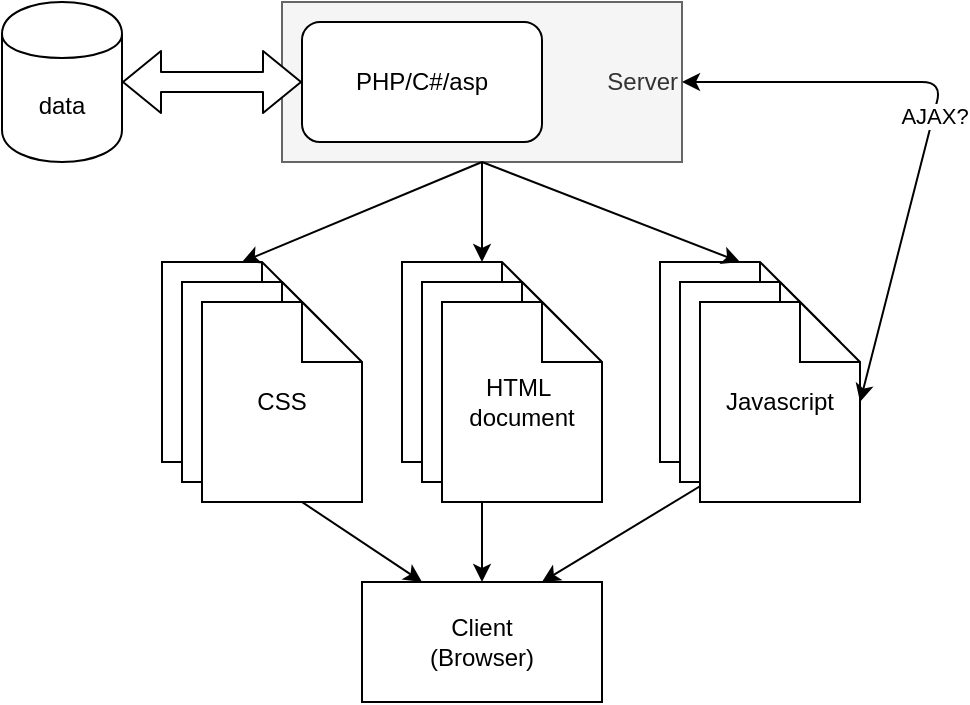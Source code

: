 <mxfile version="13.7.9" type="device" pages="6"><diagram id="f6585001-5d47-1c25-4072-b72c38874846" name="Classic"><mxGraphModel dx="2249" dy="832" grid="1" gridSize="10" guides="1" tooltips="1" connect="1" arrows="1" fold="1" page="1" pageScale="1" pageWidth="827" pageHeight="1169" background="#ffffff" math="0" shadow="0"><root><mxCell id="0"/><mxCell id="1" parent="0"/><mxCell id="5bed612f965ca901-1" value="Server" style="rounded=0;whiteSpace=wrap;html=1;align=right;fillColor=#f5f5f5;strokeColor=#666666;fontColor=#333333;" parent="1" vertex="1"><mxGeometry y="30" width="200" height="80" as="geometry"/></mxCell><mxCell id="5bed612f965ca901-2" value="Client&lt;br&gt;(Browser)&lt;br&gt;" style="rounded=0;whiteSpace=wrap;html=1;" parent="1" vertex="1"><mxGeometry x="40" y="320" width="120" height="60" as="geometry"/></mxCell><mxCell id="5bed612f965ca901-3" value="data" style="shape=cylinder;whiteSpace=wrap;html=1;boundedLbl=1;backgroundOutline=1;" parent="1" vertex="1"><mxGeometry x="-140" y="30" width="60" height="80" as="geometry"/></mxCell><mxCell id="5bed612f965ca901-5" value="HTML&amp;nbsp;&lt;br&gt;document&lt;br&gt;" style="shape=note;whiteSpace=wrap;html=1;backgroundOutline=1;" parent="1" vertex="1"><mxGeometry x="60" y="160" width="80" height="100" as="geometry"/></mxCell><mxCell id="5bed612f965ca901-6" value="" style="endArrow=classic;html=1;exitX=0.5;exitY=1;entryX=0.5;entryY=0;" parent="1" source="5bed612f965ca901-1" target="5bed612f965ca901-5" edge="1"><mxGeometry width="50" height="50" relative="1" as="geometry"><mxPoint x="220" y="150" as="sourcePoint"/><mxPoint x="270" y="100" as="targetPoint"/></mxGeometry></mxCell><mxCell id="5bed612f965ca901-7" value="" style="endArrow=classic;html=1;entryX=0.5;entryY=0;" parent="1" source="5bed612f965ca901-5" target="5bed612f965ca901-2" edge="1"><mxGeometry width="50" height="50" relative="1" as="geometry"><mxPoint x="-70" y="300" as="sourcePoint"/><mxPoint x="-20" y="250" as="targetPoint"/></mxGeometry></mxCell><mxCell id="5bed612f965ca901-8" value="PHP/C#/asp" style="rounded=1;whiteSpace=wrap;html=1;" parent="1" vertex="1"><mxGeometry x="10" y="40" width="120" height="60" as="geometry"/></mxCell><mxCell id="5bed612f965ca901-10" value="Javascript&lt;br&gt;" style="shape=note;whiteSpace=wrap;html=1;backgroundOutline=1;" parent="1" vertex="1"><mxGeometry x="189" y="160" width="80" height="100" as="geometry"/></mxCell><mxCell id="5bed612f965ca901-11" value="CSS&lt;br&gt;" style="shape=note;whiteSpace=wrap;html=1;backgroundOutline=1;" parent="1" vertex="1"><mxGeometry x="-60" y="160" width="80" height="100" as="geometry"/></mxCell><mxCell id="5bed612f965ca901-12" value="" style="endArrow=classic;html=1;exitX=0.5;exitY=1;entryX=0.5;entryY=0;" parent="1" source="5bed612f965ca901-1" target="5bed612f965ca901-11" edge="1"><mxGeometry width="50" height="50" relative="1" as="geometry"><mxPoint x="-130" y="270" as="sourcePoint"/><mxPoint x="-80" y="220" as="targetPoint"/></mxGeometry></mxCell><mxCell id="5bed612f965ca901-13" value="" style="endArrow=classic;html=1;exitX=0.5;exitY=1;entryX=0.5;entryY=0;" parent="1" source="5bed612f965ca901-1" target="5bed612f965ca901-10" edge="1"><mxGeometry width="50" height="50" relative="1" as="geometry"><mxPoint x="80" y="120" as="sourcePoint"/><mxPoint x="10" y="170" as="targetPoint"/></mxGeometry></mxCell><mxCell id="5bed612f965ca901-14" value="" style="endArrow=classic;html=1;exitX=0.5;exitY=1;entryX=0.25;entryY=0;" parent="1" source="5bed612f965ca901-11" target="5bed612f965ca901-2" edge="1"><mxGeometry width="50" height="50" relative="1" as="geometry"><mxPoint x="140" y="120" as="sourcePoint"/><mxPoint x="200" y="170" as="targetPoint"/></mxGeometry></mxCell><mxCell id="5bed612f965ca901-15" value="" style="endArrow=classic;html=1;exitX=0.5;exitY=1;entryX=0.75;entryY=0;" parent="1" source="5bed612f965ca901-10" target="5bed612f965ca901-2" edge="1"><mxGeometry width="50" height="50" relative="1" as="geometry"><mxPoint x="150" y="130" as="sourcePoint"/><mxPoint x="210" y="180" as="targetPoint"/></mxGeometry></mxCell><mxCell id="5bed612f965ca901-4" value="" style="shape=flexArrow;endArrow=classic;startArrow=classic;html=1;fillColor=#ffffff;exitX=1;exitY=0.5;" parent="1" source="5bed612f965ca901-3" target="5bed612f965ca901-8" edge="1"><mxGeometry width="50" height="50" relative="1" as="geometry"><mxPoint x="-40" y="-40" as="sourcePoint"/><mxPoint x="10" y="-90" as="targetPoint"/></mxGeometry></mxCell><mxCell id="5bed612f965ca901-9" value="HTML&amp;nbsp;&lt;br&gt;document&lt;br&gt;" style="shape=note;whiteSpace=wrap;html=1;backgroundOutline=1;" parent="1" vertex="1"><mxGeometry x="70" y="170" width="80" height="100" as="geometry"/></mxCell><mxCell id="5bed612f965ca901-16" value="CSS&lt;br&gt;" style="shape=note;whiteSpace=wrap;html=1;backgroundOutline=1;" parent="1" vertex="1"><mxGeometry x="-50" y="170" width="80" height="100" as="geometry"/></mxCell><mxCell id="5bed612f965ca901-17" value="Javascript&lt;br&gt;" style="shape=note;whiteSpace=wrap;html=1;backgroundOutline=1;" parent="1" vertex="1"><mxGeometry x="199" y="170" width="80" height="100" as="geometry"/></mxCell><mxCell id="5bed612f965ca901-18" value="CSS&lt;br&gt;" style="shape=note;whiteSpace=wrap;html=1;backgroundOutline=1;" parent="1" vertex="1"><mxGeometry x="-40" y="180" width="80" height="100" as="geometry"/></mxCell><mxCell id="5bed612f965ca901-19" value="HTML&amp;nbsp;&lt;br&gt;document&lt;br&gt;" style="shape=note;whiteSpace=wrap;html=1;backgroundOutline=1;" parent="1" vertex="1"><mxGeometry x="80" y="180" width="80" height="100" as="geometry"/></mxCell><mxCell id="5bed612f965ca901-20" value="Javascript&lt;br&gt;" style="shape=note;whiteSpace=wrap;html=1;backgroundOutline=1;" parent="1" vertex="1"><mxGeometry x="209" y="180" width="80" height="100" as="geometry"/></mxCell><mxCell id="5bed612f965ca901-21" value="AJAX?" style="endArrow=classic;html=1;entryX=1;entryY=0.5;exitX=1;exitY=0.5;startArrow=classic;startFill=1;" parent="1" source="5bed612f965ca901-20" target="5bed612f965ca901-1" edge="1"><mxGeometry width="50" height="50" relative="1" as="geometry"><mxPoint x="290" y="260" as="sourcePoint"/><mxPoint x="340" y="210" as="targetPoint"/><Array as="points"><mxPoint x="330" y="70"/></Array></mxGeometry></mxCell></root></mxGraphModel></diagram><diagram id="54947a5d-7222-45c7-089c-ba152c33eb0d" name="Modern"><mxGraphModel dx="2249" dy="2001" grid="1" gridSize="10" guides="1" tooltips="1" connect="1" arrows="1" fold="1" page="1" pageScale="1" pageWidth="827" pageHeight="1169" math="0" shadow="0"><root><mxCell id="0"/><mxCell id="1" parent="0"/><mxCell id="5bed612f965ca901-4" value="Frameworks" style="rounded=1;whiteSpace=wrap;html=1;align=center;verticalAlign=top;fillColor=#fff2cc;strokeColor=#d6b656;horizontal=0;" parent="1" vertex="1"><mxGeometry x="-80" y="130" width="320" height="150" as="geometry"/></mxCell><mxCell id="5bed612f965ca901-1" value="Server" style="rounded=0;whiteSpace=wrap;html=1;align=left;fillColor=#f5f5f5;strokeColor=#666666;fontColor=#333333;" parent="1" vertex="1"><mxGeometry x="35" y="50" width="295" height="60" as="geometry"/></mxCell><mxCell id="5bed612f965ca901-2" value="Client&lt;br&gt;(Browser)&lt;br&gt;" style="rounded=0;whiteSpace=wrap;html=1;" parent="1" vertex="1"><mxGeometry x="40" y="320" width="120" height="60" as="geometry"/></mxCell><mxCell id="5bed612f965ca901-3" value="data" style="shape=cylinder;whiteSpace=wrap;html=1;boundedLbl=1;backgroundOutline=1;" parent="1" vertex="1"><mxGeometry x="230" y="-80" width="60" height="80" as="geometry"/></mxCell><mxCell id="5bed612f965ca901-5" value="HTML&amp;nbsp;&lt;br&gt;document&lt;br&gt;" style="shape=note;whiteSpace=wrap;html=1;backgroundOutline=1;" parent="1" vertex="1"><mxGeometry x="60" y="160" width="80" height="100" as="geometry"/></mxCell><mxCell id="5bed612f965ca901-6" value="" style="endArrow=classic;html=1;exitX=0.5;exitY=1;entryX=0.5;entryY=0;" parent="1" source="5bed612f965ca901-1" target="5bed612f965ca901-5" edge="1"><mxGeometry width="50" height="50" relative="1" as="geometry"><mxPoint x="220" y="150" as="sourcePoint"/><mxPoint x="270" y="100" as="targetPoint"/></mxGeometry></mxCell><mxCell id="5bed612f965ca901-7" value="" style="endArrow=classic;html=1;entryX=0.5;entryY=0;" parent="1" source="5bed612f965ca901-5" target="5bed612f965ca901-2" edge="1"><mxGeometry width="50" height="50" relative="1" as="geometry"><mxPoint x="-70" y="300" as="sourcePoint"/><mxPoint x="-20" y="250" as="targetPoint"/></mxGeometry></mxCell><mxCell id="5bed612f965ca901-8" value="PHP/C#/asp" style="rounded=1;whiteSpace=wrap;html=1;" parent="1" vertex="1"><mxGeometry x="50" y="-50" width="120" height="60" as="geometry"/></mxCell><mxCell id="5bed612f965ca901-9" value="" style="endArrow=classic;html=1;exitX=0.5;exitY=1;entryX=0.5;entryY=0;" parent="1" source="5bed612f965ca901-8" target="5bed612f965ca901-1" edge="1"><mxGeometry width="50" height="50" relative="1" as="geometry"><mxPoint x="240" y="20" as="sourcePoint"/><mxPoint x="290" y="-30" as="targetPoint"/></mxGeometry></mxCell><mxCell id="5bed612f965ca901-10" value="Javascript&lt;br&gt;" style="shape=note;whiteSpace=wrap;html=1;backgroundOutline=1;" parent="1" vertex="1"><mxGeometry x="150" y="160" width="80" height="100" as="geometry"/></mxCell><mxCell id="5bed612f965ca901-11" value="CSS&lt;br&gt;" style="shape=note;whiteSpace=wrap;html=1;backgroundOutline=1;" parent="1" vertex="1"><mxGeometry x="-40" y="160" width="80" height="100" as="geometry"/></mxCell><mxCell id="5bed612f965ca901-12" value="" style="endArrow=classic;html=1;exitX=0.5;exitY=1;entryX=0.5;entryY=0;" parent="1" source="5bed612f965ca901-1" target="5bed612f965ca901-11" edge="1"><mxGeometry width="50" height="50" relative="1" as="geometry"><mxPoint x="-130" y="270" as="sourcePoint"/><mxPoint x="-80" y="220" as="targetPoint"/></mxGeometry></mxCell><mxCell id="5bed612f965ca901-13" value="" style="endArrow=classic;html=1;exitX=0.5;exitY=1;entryX=0.5;entryY=0;" parent="1" source="5bed612f965ca901-1" target="5bed612f965ca901-10" edge="1"><mxGeometry width="50" height="50" relative="1" as="geometry"><mxPoint x="80" y="120" as="sourcePoint"/><mxPoint x="10" y="170" as="targetPoint"/></mxGeometry></mxCell><mxCell id="5bed612f965ca901-14" value="" style="endArrow=classic;html=1;exitX=0.5;exitY=1;entryX=0.25;entryY=0;" parent="1" source="5bed612f965ca901-11" target="5bed612f965ca901-2" edge="1"><mxGeometry width="50" height="50" relative="1" as="geometry"><mxPoint x="140" y="120" as="sourcePoint"/><mxPoint x="200" y="170" as="targetPoint"/></mxGeometry></mxCell><mxCell id="5bed612f965ca901-15" value="" style="endArrow=classic;html=1;exitX=0.5;exitY=1;entryX=0.75;entryY=0;" parent="1" source="5bed612f965ca901-10" target="5bed612f965ca901-2" edge="1"><mxGeometry width="50" height="50" relative="1" as="geometry"><mxPoint x="150" y="130" as="sourcePoint"/><mxPoint x="210" y="180" as="targetPoint"/></mxGeometry></mxCell><mxCell id="5bed612f965ca901-16" value="CRUD" style="endArrow=classic;startArrow=classic;html=1;exitX=1;exitY=0.5;entryX=0.5;entryY=1;" parent="1" source="5bed612f965ca901-10" target="5bed612f965ca901-17" edge="1"><mxGeometry width="50" height="50" relative="1" as="geometry"><mxPoint x="180" y="370" as="sourcePoint"/><mxPoint x="230" y="320" as="targetPoint"/><Array as="points"><mxPoint x="260" y="210"/></Array></mxGeometry></mxCell><mxCell id="5bed612f965ca901-17" value="ORM/API" style="rounded=0;whiteSpace=wrap;html=1;" parent="1" vertex="1"><mxGeometry x="200" y="60" width="120" height="40" as="geometry"/></mxCell><mxCell id="5bed612f965ca901-18" value="" style="shape=flexArrow;endArrow=classic;startArrow=classic;html=1;fillColor=#ffffff;exitX=0.5;exitY=0;entryX=0.5;entryY=1;" parent="1" source="5bed612f965ca901-17" target="5bed612f965ca901-3" edge="1"><mxGeometry width="50" height="50" relative="1" as="geometry"><mxPoint x="380" as="sourcePoint"/><mxPoint x="430" y="-50" as="targetPoint"/></mxGeometry></mxCell></root></mxGraphModel></diagram><diagram id="ea963403-2d55-29d6-6117-444f69ac4ac4" name="DOM"><mxGraphModel dx="1422" dy="832" grid="1" gridSize="10" guides="1" tooltips="1" connect="1" arrows="1" fold="1" page="1" pageScale="1" pageWidth="827" pageHeight="1169" background="#ffffff" math="0" shadow="0"><root><mxCell id="0"/><mxCell id="1" parent="0"/><mxCell id="9hGd9jdS4G6yH1FZ0-98-31" value="html" style="whiteSpace=wrap;html=1;fillColor=#dae8fc;strokeColor=#6c8ebf;" vertex="1" parent="1"><mxGeometry x="808" y="590" width="100" height="40" as="geometry"/></mxCell><mxCell id="9hGd9jdS4G6yH1FZ0-98-32" value="head" style="whiteSpace=wrap;html=1;fillColor=#fff2cc;strokeColor=#d6b656;" vertex="1" parent="1"><mxGeometry x="516.1" y="680" width="100" height="40" as="geometry"/></mxCell><mxCell id="9hGd9jdS4G6yH1FZ0-98-33" value="" style="edgeStyle=elbowEdgeStyle;elbow=vertical;html=1;rounded=0;" edge="1" source="9hGd9jdS4G6yH1FZ0-98-31" target="9hGd9jdS4G6yH1FZ0-98-32" parent="1"><mxGeometry relative="1" as="geometry"/></mxCell><mxCell id="9hGd9jdS4G6yH1FZ0-98-34" value="body" style="whiteSpace=wrap;html=1;fillColor=#fff2cc;strokeColor=#d6b656;" vertex="1" parent="1"><mxGeometry x="1099.9" y="680" width="100" height="40" as="geometry"/></mxCell><mxCell id="9hGd9jdS4G6yH1FZ0-98-35" value="" style="edgeStyle=elbowEdgeStyle;elbow=vertical;html=1;rounded=0;" edge="1" source="9hGd9jdS4G6yH1FZ0-98-31" target="9hGd9jdS4G6yH1FZ0-98-34" parent="1"><mxGeometry relative="1" as="geometry"/></mxCell><mxCell id="9hGd9jdS4G6yH1FZ0-98-36" value="" style="edgeStyle=elbowEdgeStyle;elbow=vertical;html=1;rounded=0;" edge="1" source="9hGd9jdS4G6yH1FZ0-98-34" target="9hGd9jdS4G6yH1FZ0-98-37" parent="1"><mxGeometry relative="1" as="geometry"><mxPoint x="-222.5" y="560" as="sourcePoint"/></mxGeometry></mxCell><mxCell id="9hGd9jdS4G6yH1FZ0-98-61" style="edgeStyle=orthogonalEdgeStyle;rounded=0;orthogonalLoop=1;jettySize=auto;html=1;exitX=0.5;exitY=1;exitDx=0;exitDy=0;" edge="1" parent="1" source="9hGd9jdS4G6yH1FZ0-98-37" target="9hGd9jdS4G6yH1FZ0-98-44"><mxGeometry relative="1" as="geometry"/></mxCell><mxCell id="9hGd9jdS4G6yH1FZ0-98-37" value="div" style="whiteSpace=wrap;html=1;fillColor=#1ba1e2;strokeColor=#1ba1e2;fontColor=#ffffff;" vertex="1" parent="1"><mxGeometry x="826.9" y="770" width="100" height="40" as="geometry"/></mxCell><mxCell id="9hGd9jdS4G6yH1FZ0-98-38" value="" style="edgeStyle=elbowEdgeStyle;elbow=vertical;html=1;rounded=0;" edge="1" source="9hGd9jdS4G6yH1FZ0-98-32" target="9hGd9jdS4G6yH1FZ0-98-39" parent="1"><mxGeometry relative="1" as="geometry"><mxPoint x="-222.5" y="560" as="sourcePoint"/></mxGeometry></mxCell><mxCell id="9hGd9jdS4G6yH1FZ0-98-39" value="style" style="whiteSpace=wrap;html=1;fillColor=#e1d5e7;strokeColor=#9673a6;" vertex="1" parent="1"><mxGeometry x="446.1" y="770" width="100" height="40" as="geometry"/></mxCell><mxCell id="9hGd9jdS4G6yH1FZ0-98-40" value="" style="edgeStyle=elbowEdgeStyle;elbow=vertical;html=1;rounded=0;" edge="1" source="9hGd9jdS4G6yH1FZ0-98-32" target="9hGd9jdS4G6yH1FZ0-98-41" parent="1"><mxGeometry relative="1" as="geometry"><mxPoint x="-82.5" y="560" as="sourcePoint"/></mxGeometry></mxCell><mxCell id="9hGd9jdS4G6yH1FZ0-98-41" value="title" style="whiteSpace=wrap;html=1;fillColor=#e1d5e7;strokeColor=#9673a6;" vertex="1" parent="1"><mxGeometry x="586.1" y="770" width="100" height="40" as="geometry"/></mxCell><mxCell id="9hGd9jdS4G6yH1FZ0-98-42" value="span" style="whiteSpace=wrap;html=1;fillColor=#fa6800;strokeColor=#fa6800;fontColor=#ffffff;" vertex="1" parent="1"><mxGeometry x="812.9" y="950" width="100" height="40" as="geometry"/></mxCell><mxCell id="9hGd9jdS4G6yH1FZ0-98-43" value="" style="edgeStyle=elbowEdgeStyle;elbow=vertical;html=1;rounded=0;" edge="1" source="9hGd9jdS4G6yH1FZ0-98-44" target="9hGd9jdS4G6yH1FZ0-98-42" parent="1"><mxGeometry relative="1" as="geometry"><mxPoint x="267.5" y="740" as="sourcePoint"/></mxGeometry></mxCell><mxCell id="9hGd9jdS4G6yH1FZ0-98-44" value="P" style="whiteSpace=wrap;html=1;fillColor=#1ba1e2;strokeColor=#1ba1e2;fontColor=#ffffff;" vertex="1" parent="1"><mxGeometry x="952.9" y="860" width="100" height="40" as="geometry"/></mxCell><mxCell id="9hGd9jdS4G6yH1FZ0-98-45" value="" style="edgeStyle=elbowEdgeStyle;elbow=vertical;html=1;rounded=0;" edge="1" source="9hGd9jdS4G6yH1FZ0-98-34" target="9hGd9jdS4G6yH1FZ0-98-46" parent="1"><mxGeometry relative="1" as="geometry"><mxPoint x="267.5" y="650" as="sourcePoint"/></mxGeometry></mxCell><mxCell id="9hGd9jdS4G6yH1FZ0-98-46" value="div" style="whiteSpace=wrap;html=1;fillColor=#1ba1e2;strokeColor=#1ba1e2;fontColor=#ffffff;" vertex="1" parent="1"><mxGeometry x="1372.9" y="770" width="100" height="40" as="geometry"/></mxCell><mxCell id="9hGd9jdS4G6yH1FZ0-98-47" value="" style="edgeStyle=elbowEdgeStyle;elbow=vertical;html=1;rounded=0;" edge="1" source="9hGd9jdS4G6yH1FZ0-98-46" target="9hGd9jdS4G6yH1FZ0-98-48" parent="1"><mxGeometry relative="1" as="geometry"><mxPoint x="512.5" y="650" as="sourcePoint"/></mxGeometry></mxCell><mxCell id="9hGd9jdS4G6yH1FZ0-98-48" value="UL" style="whiteSpace=wrap;html=1;fillColor=#1ba1e2;strokeColor=#1ba1e2;fontColor=#ffffff;" vertex="1" parent="1"><mxGeometry x="1372.9" y="860" width="100" height="40" as="geometry"/></mxCell><mxCell id="9hGd9jdS4G6yH1FZ0-98-49" value="" style="edgeStyle=elbowEdgeStyle;elbow=vertical;html=1;rounded=0;" edge="1" source="9hGd9jdS4G6yH1FZ0-98-37" target="9hGd9jdS4G6yH1FZ0-98-50" parent="1"><mxGeometry relative="1" as="geometry"><mxPoint x="442.5" y="740" as="sourcePoint"/></mxGeometry></mxCell><mxCell id="9hGd9jdS4G6yH1FZ0-98-50" value="P" style="whiteSpace=wrap;html=1;fillColor=#1ba1e2;strokeColor=#1ba1e2;fontColor=#ffffff;" vertex="1" parent="1"><mxGeometry x="700.9" y="860" width="100" height="40" as="geometry"/></mxCell><mxCell id="9hGd9jdS4G6yH1FZ0-98-51" value="" style="edgeStyle=elbowEdgeStyle;elbow=vertical;html=1;rounded=0;" edge="1" source="9hGd9jdS4G6yH1FZ0-98-44" target="9hGd9jdS4G6yH1FZ0-98-52" parent="1"><mxGeometry relative="1" as="geometry"><mxPoint x="638.5" y="830" as="sourcePoint"/></mxGeometry></mxCell><mxCell id="9hGd9jdS4G6yH1FZ0-98-52" value="span" style="whiteSpace=wrap;html=1;fillColor=#fa6800;strokeColor=#fa6800;fontColor=#ffffff;" vertex="1" parent="1"><mxGeometry x="952.9" y="950" width="100" height="40" as="geometry"/></mxCell><mxCell id="9hGd9jdS4G6yH1FZ0-98-53" value="" style="edgeStyle=elbowEdgeStyle;elbow=vertical;html=1;rounded=0;" edge="1" source="9hGd9jdS4G6yH1FZ0-98-44" target="9hGd9jdS4G6yH1FZ0-98-54" parent="1"><mxGeometry relative="1" as="geometry"><mxPoint x="614.7" y="830" as="sourcePoint"/></mxGeometry></mxCell><mxCell id="9hGd9jdS4G6yH1FZ0-98-54" value="span" style="whiteSpace=wrap;html=1;fillColor=#fa6800;strokeColor=#fa6800;fontColor=#ffffff;" vertex="1" parent="1"><mxGeometry x="1092.9" y="950" width="100" height="40" as="geometry"/></mxCell><mxCell id="9hGd9jdS4G6yH1FZ0-98-55" value="" style="edgeStyle=elbowEdgeStyle;elbow=vertical;html=1;rounded=0;" edge="1" source="9hGd9jdS4G6yH1FZ0-98-48" target="9hGd9jdS4G6yH1FZ0-98-56" parent="1"><mxGeometry relative="1" as="geometry"><mxPoint x="982.9" y="740" as="sourcePoint"/></mxGeometry></mxCell><mxCell id="9hGd9jdS4G6yH1FZ0-98-56" value="LI" style="whiteSpace=wrap;html=1;fillColor=#1ba1e2;strokeColor=#1ba1e2;fontColor=#ffffff;" vertex="1" parent="1"><mxGeometry x="1232.9" y="950" width="100" height="40" as="geometry"/></mxCell><mxCell id="9hGd9jdS4G6yH1FZ0-98-57" value="" style="edgeStyle=elbowEdgeStyle;elbow=vertical;html=1;rounded=0;" edge="1" source="9hGd9jdS4G6yH1FZ0-98-48" target="9hGd9jdS4G6yH1FZ0-98-58" parent="1"><mxGeometry relative="1" as="geometry"><mxPoint x="982.9" y="830" as="sourcePoint"/></mxGeometry></mxCell><mxCell id="9hGd9jdS4G6yH1FZ0-98-58" value="LI" style="whiteSpace=wrap;html=1;fillColor=#1ba1e2;strokeColor=#1ba1e2;fontColor=#ffffff;" vertex="1" parent="1"><mxGeometry x="1372.9" y="950" width="100" height="40" as="geometry"/></mxCell><mxCell id="9hGd9jdS4G6yH1FZ0-98-59" value="" style="edgeStyle=elbowEdgeStyle;elbow=vertical;html=1;rounded=0;" edge="1" source="9hGd9jdS4G6yH1FZ0-98-48" target="9hGd9jdS4G6yH1FZ0-98-60" parent="1"><mxGeometry relative="1" as="geometry"><mxPoint x="1024.9" y="830" as="sourcePoint"/></mxGeometry></mxCell><mxCell id="9hGd9jdS4G6yH1FZ0-98-60" value="LI" style="whiteSpace=wrap;html=1;fillColor=#1ba1e2;strokeColor=#1ba1e2;fontColor=#ffffff;" vertex="1" parent="1"><mxGeometry x="1512.9" y="950" width="100" height="40" as="geometry"/></mxCell></root></mxGraphModel></diagram><diagram id="2280586f-9c28-3b91-aee4-653f771a1899" name="DOM 2"><mxGraphModel dx="1422" dy="832" grid="1" gridSize="10" guides="1" tooltips="1" connect="1" arrows="1" fold="1" page="1" pageScale="1" pageWidth="827" pageHeight="1169" background="#ffffff" math="0" shadow="0"><root><mxCell id="0"/><mxCell id="1" parent="0"/><mxCell id="1xEO2xJO5RNxLDDp-Bfp-33" value="html" style="whiteSpace=wrap;html=1;fillColor=#dae8fc;strokeColor=#6c8ebf;" vertex="1" parent="1"><mxGeometry x="579.9" y="630" width="100" height="40" as="geometry"/></mxCell><mxCell id="1xEO2xJO5RNxLDDp-Bfp-34" value="head" style="whiteSpace=wrap;html=1;fillColor=#fff2cc;strokeColor=#d6b656;" vertex="1" parent="1"><mxGeometry x="330" y="720" width="100" height="40" as="geometry"/></mxCell><mxCell id="1xEO2xJO5RNxLDDp-Bfp-35" value="" style="edgeStyle=elbowEdgeStyle;elbow=vertical;html=1;rounded=0;" edge="1" source="1xEO2xJO5RNxLDDp-Bfp-33" target="1xEO2xJO5RNxLDDp-Bfp-34" parent="1"><mxGeometry relative="1" as="geometry"/></mxCell><mxCell id="1xEO2xJO5RNxLDDp-Bfp-36" value="body" style="whiteSpace=wrap;html=1;fillColor=#fff2cc;strokeColor=#d6b656;" vertex="1" parent="1"><mxGeometry x="829.8" y="720" width="100" height="40" as="geometry"/></mxCell><mxCell id="1xEO2xJO5RNxLDDp-Bfp-37" value="" style="edgeStyle=elbowEdgeStyle;elbow=vertical;html=1;rounded=0;" edge="1" source="1xEO2xJO5RNxLDDp-Bfp-33" target="1xEO2xJO5RNxLDDp-Bfp-36" parent="1"><mxGeometry relative="1" as="geometry"/></mxCell><mxCell id="1xEO2xJO5RNxLDDp-Bfp-38" value="" style="edgeStyle=elbowEdgeStyle;elbow=vertical;html=1;rounded=0;" edge="1" source="1xEO2xJO5RNxLDDp-Bfp-36" target="1xEO2xJO5RNxLDDp-Bfp-39" parent="1"><mxGeometry relative="1" as="geometry"><mxPoint x="-166.1" y="660" as="sourcePoint"/></mxGeometry></mxCell><mxCell id="1xEO2xJO5RNxLDDp-Bfp-39" value="div&lt;br&gt;#mytext&lt;br&gt;" style="whiteSpace=wrap;html=1;fillColor=#1ba1e2;strokeColor=#1ba1e2;fontColor=#ffffff;" vertex="1" parent="1"><mxGeometry x="640.8" y="810" width="100" height="40" as="geometry"/></mxCell><mxCell id="1xEO2xJO5RNxLDDp-Bfp-40" value="" style="edgeStyle=elbowEdgeStyle;elbow=vertical;html=1;rounded=0;" edge="1" source="1xEO2xJO5RNxLDDp-Bfp-34" target="1xEO2xJO5RNxLDDp-Bfp-41" parent="1"><mxGeometry relative="1" as="geometry"><mxPoint x="-166.1" y="660" as="sourcePoint"/></mxGeometry></mxCell><mxCell id="1xEO2xJO5RNxLDDp-Bfp-41" value="style" style="whiteSpace=wrap;html=1;fillColor=#e1d5e7;strokeColor=#9673a6;" vertex="1" parent="1"><mxGeometry x="260" y="810" width="100" height="40" as="geometry"/></mxCell><mxCell id="1xEO2xJO5RNxLDDp-Bfp-42" value="" style="edgeStyle=elbowEdgeStyle;elbow=vertical;html=1;rounded=0;" edge="1" source="1xEO2xJO5RNxLDDp-Bfp-34" target="1xEO2xJO5RNxLDDp-Bfp-43" parent="1"><mxGeometry relative="1" as="geometry"><mxPoint x="-26.1" y="660" as="sourcePoint"/></mxGeometry></mxCell><mxCell id="1xEO2xJO5RNxLDDp-Bfp-43" value="title" style="whiteSpace=wrap;html=1;fillColor=#e1d5e7;strokeColor=#9673a6;" vertex="1" parent="1"><mxGeometry x="400" y="810" width="100" height="40" as="geometry"/></mxCell><mxCell id="1xEO2xJO5RNxLDDp-Bfp-44" value="" style="edgeStyle=elbowEdgeStyle;elbow=vertical;html=1;rounded=0;" edge="1" source="1xEO2xJO5RNxLDDp-Bfp-39" target="1xEO2xJO5RNxLDDp-Bfp-47" parent="1"><mxGeometry relative="1" as="geometry"><mxPoint x="323.9" y="750" as="sourcePoint"/></mxGeometry></mxCell><mxCell id="1xEO2xJO5RNxLDDp-Bfp-45" value="span.name" style="whiteSpace=wrap;html=1;fillColor=#fa6800;strokeColor=#fa6800;fontColor=#ffffff;" vertex="1" parent="1"><mxGeometry x="374.8" y="990" width="100" height="40" as="geometry"/></mxCell><mxCell id="1xEO2xJO5RNxLDDp-Bfp-46" value="" style="edgeStyle=elbowEdgeStyle;elbow=vertical;html=1;rounded=0;" edge="1" source="1xEO2xJO5RNxLDDp-Bfp-47" target="1xEO2xJO5RNxLDDp-Bfp-45" parent="1"><mxGeometry relative="1" as="geometry"><mxPoint x="323.9" y="840" as="sourcePoint"/></mxGeometry></mxCell><mxCell id="1xEO2xJO5RNxLDDp-Bfp-47" value="P" style="whiteSpace=wrap;html=1;fillColor=#1ba1e2;strokeColor=#1ba1e2;fontColor=#ffffff;" vertex="1" parent="1"><mxGeometry x="514.8" y="900" width="100" height="40" as="geometry"/></mxCell><mxCell id="1xEO2xJO5RNxLDDp-Bfp-48" value="" style="edgeStyle=elbowEdgeStyle;elbow=vertical;html=1;rounded=0;" edge="1" source="1xEO2xJO5RNxLDDp-Bfp-36" target="1xEO2xJO5RNxLDDp-Bfp-49" parent="1"><mxGeometry relative="1" as="geometry"><mxPoint x="323.9" y="750" as="sourcePoint"/></mxGeometry></mxCell><mxCell id="1xEO2xJO5RNxLDDp-Bfp-49" value="div.container" style="whiteSpace=wrap;html=1;fillColor=#1ba1e2;strokeColor=#1ba1e2;fontColor=#ffffff;" vertex="1" parent="1"><mxGeometry x="1018.8" y="810" width="100" height="40" as="geometry"/></mxCell><mxCell id="1xEO2xJO5RNxLDDp-Bfp-50" value="" style="edgeStyle=elbowEdgeStyle;elbow=vertical;html=1;rounded=0;" edge="1" source="1xEO2xJO5RNxLDDp-Bfp-49" target="1xEO2xJO5RNxLDDp-Bfp-51" parent="1"><mxGeometry relative="1" as="geometry"><mxPoint x="568.9" y="750" as="sourcePoint"/></mxGeometry></mxCell><mxCell id="1xEO2xJO5RNxLDDp-Bfp-51" value="UL.mylist" style="whiteSpace=wrap;html=1;fillColor=#1ba1e2;strokeColor=#1ba1e2;fontColor=#ffffff;" vertex="1" parent="1"><mxGeometry x="1018.8" y="900" width="100" height="40" as="geometry"/></mxCell><mxCell id="1xEO2xJO5RNxLDDp-Bfp-52" value="" style="edgeStyle=elbowEdgeStyle;elbow=vertical;html=1;rounded=0;" edge="1" source="1xEO2xJO5RNxLDDp-Bfp-39" target="1xEO2xJO5RNxLDDp-Bfp-53" parent="1"><mxGeometry relative="1" as="geometry"><mxPoint x="498.9" y="840" as="sourcePoint"/></mxGeometry></mxCell><mxCell id="1xEO2xJO5RNxLDDp-Bfp-53" value="P" style="whiteSpace=wrap;html=1;fillColor=#1ba1e2;strokeColor=#1ba1e2;fontColor=#ffffff;" vertex="1" parent="1"><mxGeometry x="766.8" y="900" width="100" height="40" as="geometry"/></mxCell><mxCell id="1xEO2xJO5RNxLDDp-Bfp-54" value="" style="edgeStyle=elbowEdgeStyle;elbow=vertical;html=1;rounded=0;" edge="1" source="1xEO2xJO5RNxLDDp-Bfp-47" target="1xEO2xJO5RNxLDDp-Bfp-55" parent="1"><mxGeometry relative="1" as="geometry"><mxPoint x="694.9" y="930" as="sourcePoint"/></mxGeometry></mxCell><mxCell id="1xEO2xJO5RNxLDDp-Bfp-55" value="span.surname" style="whiteSpace=wrap;html=1;fillColor=#fa6800;strokeColor=#fa6800;fontColor=#ffffff;" vertex="1" parent="1"><mxGeometry x="514.8" y="990" width="100" height="40" as="geometry"/></mxCell><mxCell id="1xEO2xJO5RNxLDDp-Bfp-56" value="" style="edgeStyle=elbowEdgeStyle;elbow=vertical;html=1;rounded=0;" edge="1" source="1xEO2xJO5RNxLDDp-Bfp-47" target="1xEO2xJO5RNxLDDp-Bfp-57" parent="1"><mxGeometry relative="1" as="geometry"><mxPoint x="671.1" y="930" as="sourcePoint"/></mxGeometry></mxCell><mxCell id="1xEO2xJO5RNxLDDp-Bfp-57" value="span.age" style="whiteSpace=wrap;html=1;fillColor=#fa6800;strokeColor=#fa6800;fontColor=#ffffff;" vertex="1" parent="1"><mxGeometry x="654.8" y="990" width="100" height="40" as="geometry"/></mxCell><mxCell id="1xEO2xJO5RNxLDDp-Bfp-58" value="" style="edgeStyle=elbowEdgeStyle;elbow=vertical;html=1;rounded=0;" edge="1" source="1xEO2xJO5RNxLDDp-Bfp-51" target="1xEO2xJO5RNxLDDp-Bfp-59" parent="1"><mxGeometry relative="1" as="geometry"><mxPoint x="1039.3" y="840" as="sourcePoint"/></mxGeometry></mxCell><mxCell id="1xEO2xJO5RNxLDDp-Bfp-59" value="LI" style="whiteSpace=wrap;html=1;fillColor=#1ba1e2;strokeColor=#1ba1e2;fontColor=#ffffff;" vertex="1" parent="1"><mxGeometry x="878.8" y="990" width="100" height="40" as="geometry"/></mxCell><mxCell id="1xEO2xJO5RNxLDDp-Bfp-60" value="" style="edgeStyle=elbowEdgeStyle;elbow=vertical;html=1;rounded=0;" edge="1" source="1xEO2xJO5RNxLDDp-Bfp-51" target="1xEO2xJO5RNxLDDp-Bfp-61" parent="1"><mxGeometry relative="1" as="geometry"><mxPoint x="1039.3" y="930" as="sourcePoint"/></mxGeometry></mxCell><mxCell id="1xEO2xJO5RNxLDDp-Bfp-61" value="LI" style="whiteSpace=wrap;html=1;fillColor=#1ba1e2;strokeColor=#1ba1e2;fontColor=#ffffff;" vertex="1" parent="1"><mxGeometry x="1018.8" y="990" width="100" height="40" as="geometry"/></mxCell><mxCell id="1xEO2xJO5RNxLDDp-Bfp-62" value="" style="edgeStyle=elbowEdgeStyle;elbow=vertical;html=1;rounded=0;" edge="1" source="1xEO2xJO5RNxLDDp-Bfp-51" target="1xEO2xJO5RNxLDDp-Bfp-63" parent="1"><mxGeometry relative="1" as="geometry"><mxPoint x="1081.3" y="930" as="sourcePoint"/></mxGeometry></mxCell><mxCell id="1xEO2xJO5RNxLDDp-Bfp-63" value="LI" style="whiteSpace=wrap;html=1;fillColor=#1ba1e2;strokeColor=#1ba1e2;fontColor=#ffffff;" vertex="1" parent="1"><mxGeometry x="1158.8" y="990" width="100" height="40" as="geometry"/></mxCell></root></mxGraphModel></diagram><diagram id="313c0819-b376-d0a3-8e5d-6cf61c5802ff" name="Promises  - Resolved"><mxGraphModel dx="1422" dy="832" grid="1" gridSize="10" guides="1" tooltips="1" connect="1" arrows="1" fold="1" page="1" pageScale="1" pageWidth="827" pageHeight="1169" background="#ffffff" math="0" shadow="0"><root><mxCell id="0"/><mxCell id="1" parent="0"/><mxCell id="88qShfY31XApgh7USie1-1" value="new" style="edgeStyle=orthogonalEdgeStyle;rounded=0;html=1;jettySize=auto;orthogonalLoop=1;fontSize=15;fontFamily=Courier New;" parent="1" source="88qShfY31XApgh7USie1-2" target="88qShfY31XApgh7USie1-3" edge="1"><mxGeometry relative="1" as="geometry"/></mxCell><mxCell id="88qShfY31XApgh7USie1-2" value="Promise&lt;br style=&quot;font-size: 18px;&quot;&gt;(class)&lt;br style=&quot;font-size: 18px;&quot;&gt;" style="rounded=0;whiteSpace=wrap;html=1;fillColor=#0050ef;strokeColor=#0050ef;fontColor=#ffffff;fontSize=18;" parent="1" vertex="1"><mxGeometry x="20" y="370" width="120" height="110" as="geometry"/></mxCell><mxCell id="88qShfY31XApgh7USie1-3" value="MyPromise&lt;br&gt;(Object)&lt;br style=&quot;font-size: 18px&quot;&gt;" style="rounded=0;whiteSpace=wrap;html=1;align=center;fontStyle=1;fillColor=#60a917;strokeColor=#60a917;fontColor=#ffffff;verticalAlign=top;fontSize=18;" parent="1" vertex="1"><mxGeometry x="220" y="310" width="580" height="230" as="geometry"/></mxCell><mxCell id="88qShfY31XApgh7USie1-4" value="Promise Body function" style="rounded=1;whiteSpace=wrap;html=1;align=center;verticalAlign=top;fontStyle=1;fillColor=#bac8d3;strokeColor=#23445d;" parent="1" vertex="1"><mxGeometry x="360" y="700" width="330" height="160" as="geometry"/></mxCell><mxCell id="88qShfY31XApgh7USie1-5" value="Status = Resolved" style="rounded=1;whiteSpace=wrap;html=1;align=center;fillColor=#008a00;strokeColor=#008a00;fontColor=#ffffff;" parent="1" vertex="1"><mxGeometry x="540" y="440" width="120" height="60" as="geometry"/></mxCell><mxCell id="88qShfY31XApgh7USie1-6" value="Value = 12345" style="rounded=1;whiteSpace=wrap;html=1;align=center;fillColor=#008a00;strokeColor=#008a00;fontColor=#ffffff;" parent="1" vertex="1"><mxGeometry x="670" y="440" width="120" height="60" as="geometry"/></mxCell><mxCell id="88qShfY31XApgh7USie1-7" value="" style="edgeStyle=orthogonalEdgeStyle;rounded=0;html=1;jettySize=auto;orthogonalLoop=1;entryX=0.5;entryY=1;exitX=1;exitY=0.5;" parent="1" source="88qShfY31XApgh7USie1-8" target="88qShfY31XApgh7USie1-5" edge="1"><mxGeometry relative="1" as="geometry"><mxPoint x="510" y="390" as="targetPoint"/><Array as="points"><mxPoint x="730" y="790"/><mxPoint x="730" y="625"/><mxPoint x="600" y="625"/></Array></mxGeometry></mxCell><mxCell id="88qShfY31XApgh7USie1-8" value="// other stuff&lt;br&gt;if (success)&amp;nbsp;ResolveFunction(12345)" style="text;html=1;strokeColor=#23445d;fillColor=#bac8d3;align=left;verticalAlign=middle;whiteSpace=wrap;rounded=0;fontFamily=Courier New;" parent="1" vertex="1"><mxGeometry x="420" y="750" width="260" height="80" as="geometry"/></mxCell><mxCell id="88qShfY31XApgh7USie1-9" value="" style="edgeStyle=orthogonalEdgeStyle;rounded=0;html=1;jettySize=auto;orthogonalLoop=1;entryX=0.5;entryY=1;exitX=1;exitY=0.5;" parent="1" source="88qShfY31XApgh7USie1-8" target="88qShfY31XApgh7USie1-6" edge="1"><mxGeometry relative="1" as="geometry"><mxPoint x="440" y="400" as="sourcePoint"/><mxPoint x="530" y="375" as="targetPoint"/></mxGeometry></mxCell><mxCell id="gat43nTcyAQnNkNlwk2v-1" style="edgeStyle=orthogonalEdgeStyle;rounded=0;orthogonalLoop=1;jettySize=auto;html=1;exitX=0.5;exitY=1;exitDx=0;exitDy=0;entryX=0.139;entryY=0.006;entryDx=0;entryDy=0;entryPerimeter=0;dashed=1;" edge="1" parent="1" source="88qShfY31XApgh7USie1-10" target="88qShfY31XApgh7USie1-4"><mxGeometry relative="1" as="geometry"/></mxCell><mxCell id="88qShfY31XApgh7USie1-10" value="PromiseBodyFunction" style="rounded=1;whiteSpace=wrap;html=1;align=right;fillColor=#dae8fc;strokeColor=#6c8ebf;" parent="1" vertex="1"><mxGeometry x="190" y="460" width="150" height="60" as="geometry"/></mxCell><mxCell id="88qShfY31XApgh7USie1-11" value="RejectFunction" style="rounded=1;whiteSpace=wrap;html=1;align=right;fillColor=#dae8fc;strokeColor=#6c8ebf;" parent="1" vertex="1"><mxGeometry x="290" y="790" width="120" height="60" as="geometry"/></mxCell><mxCell id="88qShfY31XApgh7USie1-12" value="ResolveFunction" style="rounded=1;whiteSpace=wrap;html=1;align=right;fillColor=#dae8fc;strokeColor=#6c8ebf;" parent="1" vertex="1"><mxGeometry x="290" y="710" width="120" height="60" as="geometry"/></mxCell><mxCell id="88qShfY31XApgh7USie1-13" value="&lt;b&gt;Constructor ::&amp;nbsp;&lt;/b&gt;&lt;br&gt;PromiseBodyFunction( ResolveFunction, RejectFunction)&lt;br&gt;" style="rounded=1;whiteSpace=wrap;html=1;align=center;fillColor=#bac8d3;strokeColor=#23445d;" parent="1" vertex="1"><mxGeometry x="365" y="390" width="150" height="130" as="geometry"/></mxCell><mxCell id="88qShfY31XApgh7USie1-14" value="" style="shape=flexArrow;endArrow=classic;html=1;fillColor=#ffffff;entryX=0.25;entryY=0;exitX=0.5;exitY=1;" parent="1" source="88qShfY31XApgh7USie1-13" target="88qShfY31XApgh7USie1-4" edge="1"><mxGeometry width="50" height="50" relative="1" as="geometry"><mxPoint x="470" y="630" as="sourcePoint"/><mxPoint x="520" y="580" as="targetPoint"/></mxGeometry></mxCell><mxCell id="88qShfY31XApgh7USie1-15" value="myPromise.then(&lt;br&gt;&amp;nbsp; &amp;nbsp;function (data) { console.log(data); },&lt;br&gt;&amp;nbsp; &amp;nbsp;function (errorMsg){ console.error(errorMsg)}&lt;br&gt;);" style="text;html=1;strokeColor=#e3c800;fillColor=#e3c800;align=left;verticalAlign=middle;whiteSpace=wrap;rounded=0;fontFamily=Courier New;fontSize=15;fontColor=#000000;" parent="1" vertex="1"><mxGeometry x="60" y="880" width="470" height="110" as="geometry"/></mxCell><mxCell id="88qShfY31XApgh7USie1-16" value="" style="shape=flexArrow;endArrow=classic;html=1;fillColor=#ffffff;fontFamily=Courier New;fontSize=15;entryX=0.25;entryY=0;" parent="1" target="88qShfY31XApgh7USie1-15" edge="1"><mxGeometry width="50" height="50" relative="1" as="geometry"><mxPoint x="179.5" y="440" as="sourcePoint"/><mxPoint x="179.5" y="580" as="targetPoint"/></mxGeometry></mxCell><mxCell id="88qShfY31XApgh7USie1-17" value="" style="endArrow=classic;html=1;fontFamily=Courier New;fontSize=15;fontColor=#000000;exitX=0.5;exitY=0;entryX=1;entryY=0.25;" parent="1" source="88qShfY31XApgh7USie1-6" target="88qShfY31XApgh7USie1-15" edge="1"><mxGeometry width="50" height="50" relative="1" as="geometry"><mxPoint x="730" y="960" as="sourcePoint"/><mxPoint x="780" y="910" as="targetPoint"/><Array as="points"><mxPoint x="730" y="390"/><mxPoint x="870" y="390"/><mxPoint x="870" y="908"/></Array></mxGeometry></mxCell><mxCell id="88qShfY31XApgh7USie1-18" value="" style="endArrow=classic;html=1;fontFamily=Courier New;fontSize=15;fontColor=#000000;exitX=0.5;exitY=0;entryX=1;entryY=0.75;" parent="1" source="88qShfY31XApgh7USie1-5" target="88qShfY31XApgh7USie1-15" edge="1"><mxGeometry width="50" height="50" relative="1" as="geometry"><mxPoint x="740" y="450" as="sourcePoint"/><mxPoint x="540" y="950.924" as="targetPoint"/><Array as="points"><mxPoint x="600" y="370"/><mxPoint x="890" y="370"/><mxPoint x="890" y="963"/></Array></mxGeometry></mxCell><mxCell id="88qShfY31XApgh7USie1-19" value="&lt;div style=&quot;text-align: center&quot;&gt;&lt;span&gt;function parameter&lt;/span&gt;&lt;/div&gt;" style="rounded=1;whiteSpace=wrap;html=1;align=center;fillColor=#dae8fc;strokeColor=#6c8ebf;" parent="1" vertex="1"><mxGeometry x="50" y="1110" width="110" height="40" as="geometry"/></mxCell><mxCell id="88qShfY31XApgh7USie1-20" value="function body" style="rounded=1;whiteSpace=wrap;html=1;align=center;verticalAlign=top;fontStyle=1;fillColor=#bac8d3;strokeColor=#23445d;" parent="1" vertex="1"><mxGeometry x="50" y="1169" width="110" height="31" as="geometry"/></mxCell><mxCell id="88qShfY31XApgh7USie1-21" value="Class&lt;br style=&quot;font-size: 18px&quot;&gt;" style="rounded=0;whiteSpace=wrap;html=1;fillColor=#0050ef;strokeColor=#0050ef;fontColor=#ffffff;fontSize=18;" parent="1" vertex="1"><mxGeometry x="50" y="1219" width="70" height="31" as="geometry"/></mxCell><mxCell id="88qShfY31XApgh7USie1-23" value="Main code&lt;br&gt;" style="text;html=1;strokeColor=#e3c800;fillColor=#e3c800;align=left;verticalAlign=middle;whiteSpace=wrap;rounded=0;fontFamily=Courier New;fontSize=15;fontColor=#000000;" parent="1" vertex="1"><mxGeometry x="200" y="1110" width="110" height="40" as="geometry"/></mxCell><mxCell id="88qShfY31XApgh7USie1-25" value="Object&lt;br style=&quot;font-size: 18px&quot;&gt;" style="rounded=0;whiteSpace=wrap;html=1;align=center;fontStyle=1;fillColor=#60a917;strokeColor=#60a917;fontColor=#ffffff;verticalAlign=top;fontSize=18;" parent="1" vertex="1"><mxGeometry x="195" y="1219" width="105" height="30" as="geometry"/></mxCell><mxCell id="88qShfY31XApgh7USie1-26" value="Object Attribute&lt;br&gt;(Property)&lt;br&gt;" style="rounded=1;whiteSpace=wrap;html=1;align=center;fillColor=#008a00;strokeColor=#008a00;fontColor=#ffffff;" parent="1" vertex="1"><mxGeometry x="340" y="1184.5" width="120" height="60" as="geometry"/></mxCell><mxCell id="gat43nTcyAQnNkNlwk2v-3" value="&lt;h1&gt;Output:&lt;/h1&gt;&lt;p&gt;12345&lt;/p&gt;" style="text;html=1;strokeColor=#666666;fillColor=#f5f5f5;spacing=5;spacingTop=-20;whiteSpace=wrap;overflow=hidden;rounded=0;fontColor=#333333;" vertex="1" parent="1"><mxGeometry x="80" y="980" width="190" height="70" as="geometry"/></mxCell></root></mxGraphModel></diagram><diagram name="Promises  - Reject" id="2xHlzvDi4rCPVWiifpTc"><mxGraphModel dx="1422" dy="832" grid="1" gridSize="10" guides="1" tooltips="1" connect="1" arrows="1" fold="1" page="1" pageScale="1" pageWidth="827" pageHeight="1169" background="#ffffff" math="0" shadow="0"><root><mxCell id="88qShfY31XApgh7USie1-0"/><mxCell id="88qShfY31XApgh7USie1-1" parent="88qShfY31XApgh7USie1-0"/><mxCell id="88qShfY31XApgh7USie1-2" value="new" style="edgeStyle=orthogonalEdgeStyle;rounded=0;html=1;jettySize=auto;orthogonalLoop=1;fontSize=15;fontFamily=Courier New;" parent="88qShfY31XApgh7USie1-1" source="88qShfY31XApgh7USie1-3" target="88qShfY31XApgh7USie1-4" edge="1"><mxGeometry relative="1" as="geometry"/></mxCell><mxCell id="88qShfY31XApgh7USie1-3" value="Promise&lt;br style=&quot;font-size: 18px;&quot;&gt;(class)&lt;br style=&quot;font-size: 18px;&quot;&gt;" style="rounded=0;whiteSpace=wrap;html=1;fillColor=#0050ef;strokeColor=#0050ef;fontColor=#ffffff;fontSize=18;" parent="88qShfY31XApgh7USie1-1" vertex="1"><mxGeometry x="20" y="370" width="120" height="110" as="geometry"/></mxCell><mxCell id="88qShfY31XApgh7USie1-4" value="Promise&lt;br style=&quot;font-size: 18px;&quot;&gt;(Object)&lt;br style=&quot;font-size: 18px;&quot;&gt;" style="rounded=0;whiteSpace=wrap;html=1;align=center;fontStyle=1;fillColor=#60a917;strokeColor=#60a917;fontColor=#ffffff;verticalAlign=top;fontSize=18;" parent="88qShfY31XApgh7USie1-1" vertex="1"><mxGeometry x="220" y="310" width="580" height="230" as="geometry"/></mxCell><mxCell id="88qShfY31XApgh7USie1-5" value="Promise Body function" style="rounded=1;whiteSpace=wrap;html=1;align=center;verticalAlign=top;fontStyle=1" parent="88qShfY31XApgh7USie1-1" vertex="1"><mxGeometry x="350" y="700" width="350" height="160" as="geometry"/></mxCell><mxCell id="88qShfY31XApgh7USie1-6" value="Status = Reject" style="rounded=1;whiteSpace=wrap;html=1;align=center;fillColor=#008a00;strokeColor=#008a00;fontColor=#ffffff;" parent="88qShfY31XApgh7USie1-1" vertex="1"><mxGeometry x="540" y="440" width="120" height="60" as="geometry"/></mxCell><mxCell id="88qShfY31XApgh7USie1-7" value="Value = &quot;#err&quot;" style="rounded=1;whiteSpace=wrap;html=1;align=center;fillColor=#008a00;strokeColor=#008a00;fontColor=#ffffff;" parent="88qShfY31XApgh7USie1-1" vertex="1"><mxGeometry x="670" y="440" width="120" height="60" as="geometry"/></mxCell><mxCell id="88qShfY31XApgh7USie1-8" value="" style="edgeStyle=orthogonalEdgeStyle;rounded=0;html=1;jettySize=auto;orthogonalLoop=1;entryX=0.5;entryY=1;exitX=1;exitY=0.5;" parent="88qShfY31XApgh7USie1-1" source="88qShfY31XApgh7USie1-9" target="88qShfY31XApgh7USie1-6" edge="1"><mxGeometry relative="1" as="geometry"><mxPoint x="510" y="390" as="targetPoint"/><Array as="points"><mxPoint x="730" y="790"/><mxPoint x="730" y="625"/><mxPoint x="600" y="625"/></Array></mxGeometry></mxCell><mxCell id="88qShfY31XApgh7USie1-9" value="// other stuff&lt;br&gt;if (!success)&amp;nbsp;RejectFunction(&quot;#err&quot;)" style="text;html=1;strokeColor=none;fillColor=none;align=left;verticalAlign=middle;whiteSpace=wrap;rounded=0;fontFamily=Courier New;" parent="88qShfY31XApgh7USie1-1" vertex="1"><mxGeometry x="410" y="750" width="270" height="80" as="geometry"/></mxCell><mxCell id="88qShfY31XApgh7USie1-10" value="" style="edgeStyle=orthogonalEdgeStyle;rounded=0;html=1;jettySize=auto;orthogonalLoop=1;entryX=0.5;entryY=1;exitX=1;exitY=0.5;" parent="88qShfY31XApgh7USie1-1" source="88qShfY31XApgh7USie1-9" target="88qShfY31XApgh7USie1-7" edge="1"><mxGeometry relative="1" as="geometry"><mxPoint x="440" y="400" as="sourcePoint"/><mxPoint x="530" y="375" as="targetPoint"/></mxGeometry></mxCell><mxCell id="AX2WcJDKfHSFoTJiUCir-0" style="edgeStyle=orthogonalEdgeStyle;rounded=0;orthogonalLoop=1;jettySize=auto;html=1;exitX=0.5;exitY=1;exitDx=0;exitDy=0;entryX=0.137;entryY=-0.006;entryDx=0;entryDy=0;entryPerimeter=0;dashed=1;" edge="1" parent="88qShfY31XApgh7USie1-1" source="88qShfY31XApgh7USie1-11" target="88qShfY31XApgh7USie1-5"><mxGeometry relative="1" as="geometry"/></mxCell><mxCell id="88qShfY31XApgh7USie1-11" value="PromiseBodyFunction" style="rounded=1;whiteSpace=wrap;html=1;align=right;fillColor=#dae8fc;strokeColor=#6c8ebf;" parent="88qShfY31XApgh7USie1-1" vertex="1"><mxGeometry x="190" y="460" width="150" height="60" as="geometry"/></mxCell><mxCell id="88qShfY31XApgh7USie1-12" value="RejectFunction" style="rounded=1;whiteSpace=wrap;html=1;align=right;fillColor=#dae8fc;strokeColor=#6c8ebf;" parent="88qShfY31XApgh7USie1-1" vertex="1"><mxGeometry x="280" y="790" width="120" height="60" as="geometry"/></mxCell><mxCell id="88qShfY31XApgh7USie1-13" value="ResolveFunction" style="rounded=1;whiteSpace=wrap;html=1;align=right;fillColor=#dae8fc;strokeColor=#6c8ebf;" parent="88qShfY31XApgh7USie1-1" vertex="1"><mxGeometry x="280" y="710" width="120" height="60" as="geometry"/></mxCell><mxCell id="88qShfY31XApgh7USie1-14" value="&lt;b&gt;Constructor ::&amp;nbsp;&lt;/b&gt;&lt;br&gt;PromiseBodyFunction( ResolveFunction, RejectFunction)&lt;br&gt;" style="rounded=1;whiteSpace=wrap;html=1;align=center;fillColor=#1ba1e2;strokeColor=#1ba1e2;fontColor=#ffffff;" parent="88qShfY31XApgh7USie1-1" vertex="1"><mxGeometry x="365" y="390" width="150" height="130" as="geometry"/></mxCell><mxCell id="88qShfY31XApgh7USie1-15" value="" style="shape=flexArrow;endArrow=classic;html=1;fillColor=#ffffff;entryX=0.25;entryY=0;exitX=0.5;exitY=1;" parent="88qShfY31XApgh7USie1-1" source="88qShfY31XApgh7USie1-14" target="88qShfY31XApgh7USie1-5" edge="1"><mxGeometry width="50" height="50" relative="1" as="geometry"><mxPoint x="470" y="630" as="sourcePoint"/><mxPoint x="520" y="580" as="targetPoint"/></mxGeometry></mxCell><mxCell id="88qShfY31XApgh7USie1-16" value="myPromise.then(&lt;br&gt;&amp;nbsp; &amp;nbsp;function (data) { console.log(data); },&lt;br&gt;&amp;nbsp; &amp;nbsp;function (errorMsg){ console.error(errorMsg)}&lt;br&gt;);" style="text;html=1;strokeColor=#e3c800;fillColor=#e3c800;align=left;verticalAlign=middle;whiteSpace=wrap;rounded=0;fontFamily=Courier New;fontSize=15;fontColor=#000000;" parent="88qShfY31XApgh7USie1-1" vertex="1"><mxGeometry x="60" y="880" width="470" height="110" as="geometry"/></mxCell><mxCell id="88qShfY31XApgh7USie1-17" value="" style="shape=flexArrow;endArrow=classic;html=1;fillColor=#ffffff;fontFamily=Courier New;fontSize=15;entryX=0.25;entryY=0;" parent="88qShfY31XApgh7USie1-1" target="88qShfY31XApgh7USie1-16" edge="1"><mxGeometry width="50" height="50" relative="1" as="geometry"><mxPoint x="179.5" y="440" as="sourcePoint"/><mxPoint x="179.5" y="580" as="targetPoint"/></mxGeometry></mxCell><mxCell id="88qShfY31XApgh7USie1-19" value="" style="endArrow=classic;html=1;fontFamily=Courier New;fontSize=15;fontColor=#000000;exitX=0.5;exitY=0;entryX=1;entryY=0.25;" parent="88qShfY31XApgh7USie1-1" source="88qShfY31XApgh7USie1-7" target="88qShfY31XApgh7USie1-16" edge="1"><mxGeometry width="50" height="50" relative="1" as="geometry"><mxPoint x="730" y="960" as="sourcePoint"/><mxPoint x="780" y="910" as="targetPoint"/><Array as="points"><mxPoint x="730" y="390"/><mxPoint x="870" y="390"/><mxPoint x="870" y="908"/></Array></mxGeometry></mxCell><mxCell id="88qShfY31XApgh7USie1-20" value="" style="endArrow=classic;html=1;fontFamily=Courier New;fontSize=15;fontColor=#000000;exitX=0.5;exitY=0;entryX=1;entryY=0.75;" parent="88qShfY31XApgh7USie1-1" source="88qShfY31XApgh7USie1-6" target="88qShfY31XApgh7USie1-16" edge="1"><mxGeometry width="50" height="50" relative="1" as="geometry"><mxPoint x="740" y="450" as="sourcePoint"/><mxPoint x="540" y="950.924" as="targetPoint"/><Array as="points"><mxPoint x="600" y="370"/><mxPoint x="890" y="370"/><mxPoint x="890" y="963"/></Array></mxGeometry></mxCell><mxCell id="88qShfY31XApgh7USie1-18" value="&lt;div style=&quot;text-align: center&quot;&gt;&lt;span&gt;function parameter&lt;/span&gt;&lt;/div&gt;" style="rounded=1;whiteSpace=wrap;html=1;align=center;fillColor=#dae8fc;strokeColor=#6c8ebf;" parent="88qShfY31XApgh7USie1-1" vertex="1"><mxGeometry x="50" y="1150" width="110" height="40" as="geometry"/></mxCell><mxCell id="88qShfY31XApgh7USie1-21" value="function body" style="rounded=1;whiteSpace=wrap;html=1;align=center;verticalAlign=top;fontStyle=1;fillColor=#bac8d3;strokeColor=#23445d;" parent="88qShfY31XApgh7USie1-1" vertex="1"><mxGeometry x="50" y="1209" width="110" height="31" as="geometry"/></mxCell><mxCell id="88qShfY31XApgh7USie1-22" value="Class&lt;br style=&quot;font-size: 18px&quot;&gt;" style="rounded=0;whiteSpace=wrap;html=1;fillColor=#0050ef;strokeColor=#0050ef;fontColor=#ffffff;fontSize=18;" parent="88qShfY31XApgh7USie1-1" vertex="1"><mxGeometry x="50" y="1259" width="70" height="31" as="geometry"/></mxCell><mxCell id="88qShfY31XApgh7USie1-23" value="Main code&lt;br&gt;" style="text;html=1;strokeColor=#e3c800;fillColor=#e3c800;align=left;verticalAlign=middle;whiteSpace=wrap;rounded=0;fontFamily=Courier New;fontSize=15;fontColor=#000000;" parent="88qShfY31XApgh7USie1-1" vertex="1"><mxGeometry x="200" y="1150" width="110" height="40" as="geometry"/></mxCell><mxCell id="88qShfY31XApgh7USie1-24" value="Object&lt;br style=&quot;font-size: 18px&quot;&gt;" style="rounded=0;whiteSpace=wrap;html=1;align=center;fontStyle=1;fillColor=#60a917;strokeColor=#60a917;fontColor=#ffffff;verticalAlign=top;fontSize=18;" parent="88qShfY31XApgh7USie1-1" vertex="1"><mxGeometry x="195" y="1259" width="105" height="30" as="geometry"/></mxCell><mxCell id="88qShfY31XApgh7USie1-25" value="Object Attribute&lt;br&gt;(Property)&lt;br&gt;" style="rounded=1;whiteSpace=wrap;html=1;align=center;fillColor=#008a00;strokeColor=#008a00;fontColor=#ffffff;" parent="88qShfY31XApgh7USie1-1" vertex="1"><mxGeometry x="340" y="1224.5" width="120" height="60" as="geometry"/></mxCell><mxCell id="xZCoWWeMaFPPI47USILj-0" value="&lt;h1&gt;Output:&lt;/h1&gt;&lt;p&gt;#err&lt;/p&gt;" style="text;html=1;strokeColor=#666666;fillColor=#f5f5f5;spacing=5;spacingTop=-20;whiteSpace=wrap;overflow=hidden;rounded=0;fontColor=#333333;" vertex="1" parent="88qShfY31XApgh7USie1-1"><mxGeometry x="80" y="980" width="190" height="70" as="geometry"/></mxCell></root></mxGraphModel></diagram></mxfile>